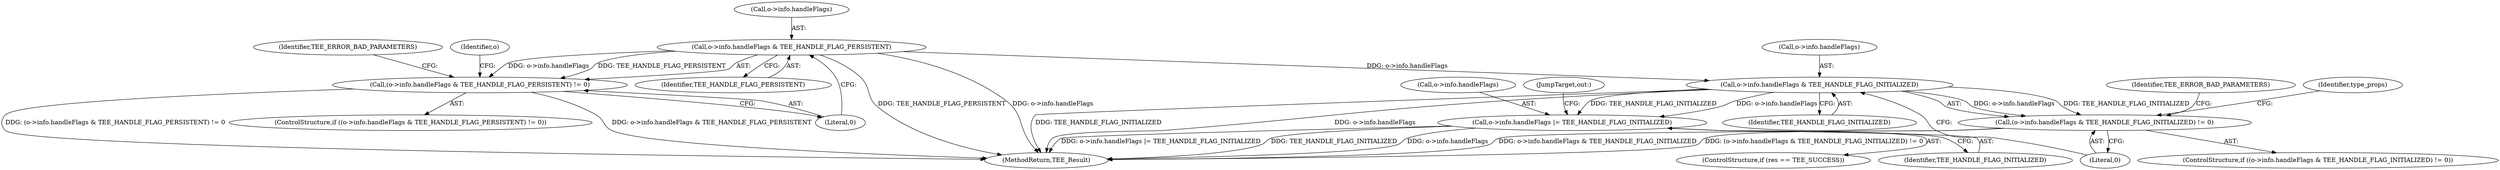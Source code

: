 digraph "0_optee_os_b60e1cee406a1ff521145ab9534370dfb85dd592@pointer" {
"1000145" [label="(Call,o->info.handleFlags & TEE_HANDLE_FLAG_PERSISTENT)"];
"1000144" [label="(Call,(o->info.handleFlags & TEE_HANDLE_FLAG_PERSISTENT) != 0)"];
"1000157" [label="(Call,o->info.handleFlags & TEE_HANDLE_FLAG_INITIALIZED)"];
"1000156" [label="(Call,(o->info.handleFlags & TEE_HANDLE_FLAG_INITIALIZED) != 0)"];
"1000240" [label="(Call,o->info.handleFlags |= TEE_HANDLE_FLAG_INITIALIZED)"];
"1000145" [label="(Call,o->info.handleFlags & TEE_HANDLE_FLAG_PERSISTENT)"];
"1000154" [label="(Identifier,TEE_ERROR_BAD_PARAMETERS)"];
"1000166" [label="(Identifier,TEE_ERROR_BAD_PARAMETERS)"];
"1000146" [label="(Call,o->info.handleFlags)"];
"1000168" [label="(Identifier,type_props)"];
"1000144" [label="(Call,(o->info.handleFlags & TEE_HANDLE_FLAG_PERSISTENT) != 0)"];
"1000155" [label="(ControlStructure,if ((o->info.handleFlags & TEE_HANDLE_FLAG_INITIALIZED) != 0))"];
"1000246" [label="(Identifier,TEE_HANDLE_FLAG_INITIALIZED)"];
"1000151" [label="(Identifier,TEE_HANDLE_FLAG_PERSISTENT)"];
"1000163" [label="(Identifier,TEE_HANDLE_FLAG_INITIALIZED)"];
"1000240" [label="(Call,o->info.handleFlags |= TEE_HANDLE_FLAG_INITIALIZED)"];
"1000158" [label="(Call,o->info.handleFlags)"];
"1000241" [label="(Call,o->info.handleFlags)"];
"1000160" [label="(Identifier,o)"];
"1000143" [label="(ControlStructure,if ((o->info.handleFlags & TEE_HANDLE_FLAG_PERSISTENT) != 0))"];
"1000236" [label="(ControlStructure,if (res == TEE_SUCCESS))"];
"1000157" [label="(Call,o->info.handleFlags & TEE_HANDLE_FLAG_INITIALIZED)"];
"1000252" [label="(MethodReturn,TEE_Result)"];
"1000247" [label="(JumpTarget,out:)"];
"1000164" [label="(Literal,0)"];
"1000152" [label="(Literal,0)"];
"1000156" [label="(Call,(o->info.handleFlags & TEE_HANDLE_FLAG_INITIALIZED) != 0)"];
"1000145" -> "1000144"  [label="AST: "];
"1000145" -> "1000151"  [label="CFG: "];
"1000146" -> "1000145"  [label="AST: "];
"1000151" -> "1000145"  [label="AST: "];
"1000152" -> "1000145"  [label="CFG: "];
"1000145" -> "1000252"  [label="DDG: TEE_HANDLE_FLAG_PERSISTENT"];
"1000145" -> "1000252"  [label="DDG: o->info.handleFlags"];
"1000145" -> "1000144"  [label="DDG: o->info.handleFlags"];
"1000145" -> "1000144"  [label="DDG: TEE_HANDLE_FLAG_PERSISTENT"];
"1000145" -> "1000157"  [label="DDG: o->info.handleFlags"];
"1000144" -> "1000143"  [label="AST: "];
"1000144" -> "1000152"  [label="CFG: "];
"1000152" -> "1000144"  [label="AST: "];
"1000154" -> "1000144"  [label="CFG: "];
"1000160" -> "1000144"  [label="CFG: "];
"1000144" -> "1000252"  [label="DDG: (o->info.handleFlags & TEE_HANDLE_FLAG_PERSISTENT) != 0"];
"1000144" -> "1000252"  [label="DDG: o->info.handleFlags & TEE_HANDLE_FLAG_PERSISTENT"];
"1000157" -> "1000156"  [label="AST: "];
"1000157" -> "1000163"  [label="CFG: "];
"1000158" -> "1000157"  [label="AST: "];
"1000163" -> "1000157"  [label="AST: "];
"1000164" -> "1000157"  [label="CFG: "];
"1000157" -> "1000252"  [label="DDG: o->info.handleFlags"];
"1000157" -> "1000252"  [label="DDG: TEE_HANDLE_FLAG_INITIALIZED"];
"1000157" -> "1000156"  [label="DDG: o->info.handleFlags"];
"1000157" -> "1000156"  [label="DDG: TEE_HANDLE_FLAG_INITIALIZED"];
"1000157" -> "1000240"  [label="DDG: o->info.handleFlags"];
"1000157" -> "1000240"  [label="DDG: TEE_HANDLE_FLAG_INITIALIZED"];
"1000156" -> "1000155"  [label="AST: "];
"1000156" -> "1000164"  [label="CFG: "];
"1000164" -> "1000156"  [label="AST: "];
"1000166" -> "1000156"  [label="CFG: "];
"1000168" -> "1000156"  [label="CFG: "];
"1000156" -> "1000252"  [label="DDG: o->info.handleFlags & TEE_HANDLE_FLAG_INITIALIZED"];
"1000156" -> "1000252"  [label="DDG: (o->info.handleFlags & TEE_HANDLE_FLAG_INITIALIZED) != 0"];
"1000240" -> "1000236"  [label="AST: "];
"1000240" -> "1000246"  [label="CFG: "];
"1000241" -> "1000240"  [label="AST: "];
"1000246" -> "1000240"  [label="AST: "];
"1000247" -> "1000240"  [label="CFG: "];
"1000240" -> "1000252"  [label="DDG: o->info.handleFlags |= TEE_HANDLE_FLAG_INITIALIZED"];
"1000240" -> "1000252"  [label="DDG: TEE_HANDLE_FLAG_INITIALIZED"];
"1000240" -> "1000252"  [label="DDG: o->info.handleFlags"];
}
